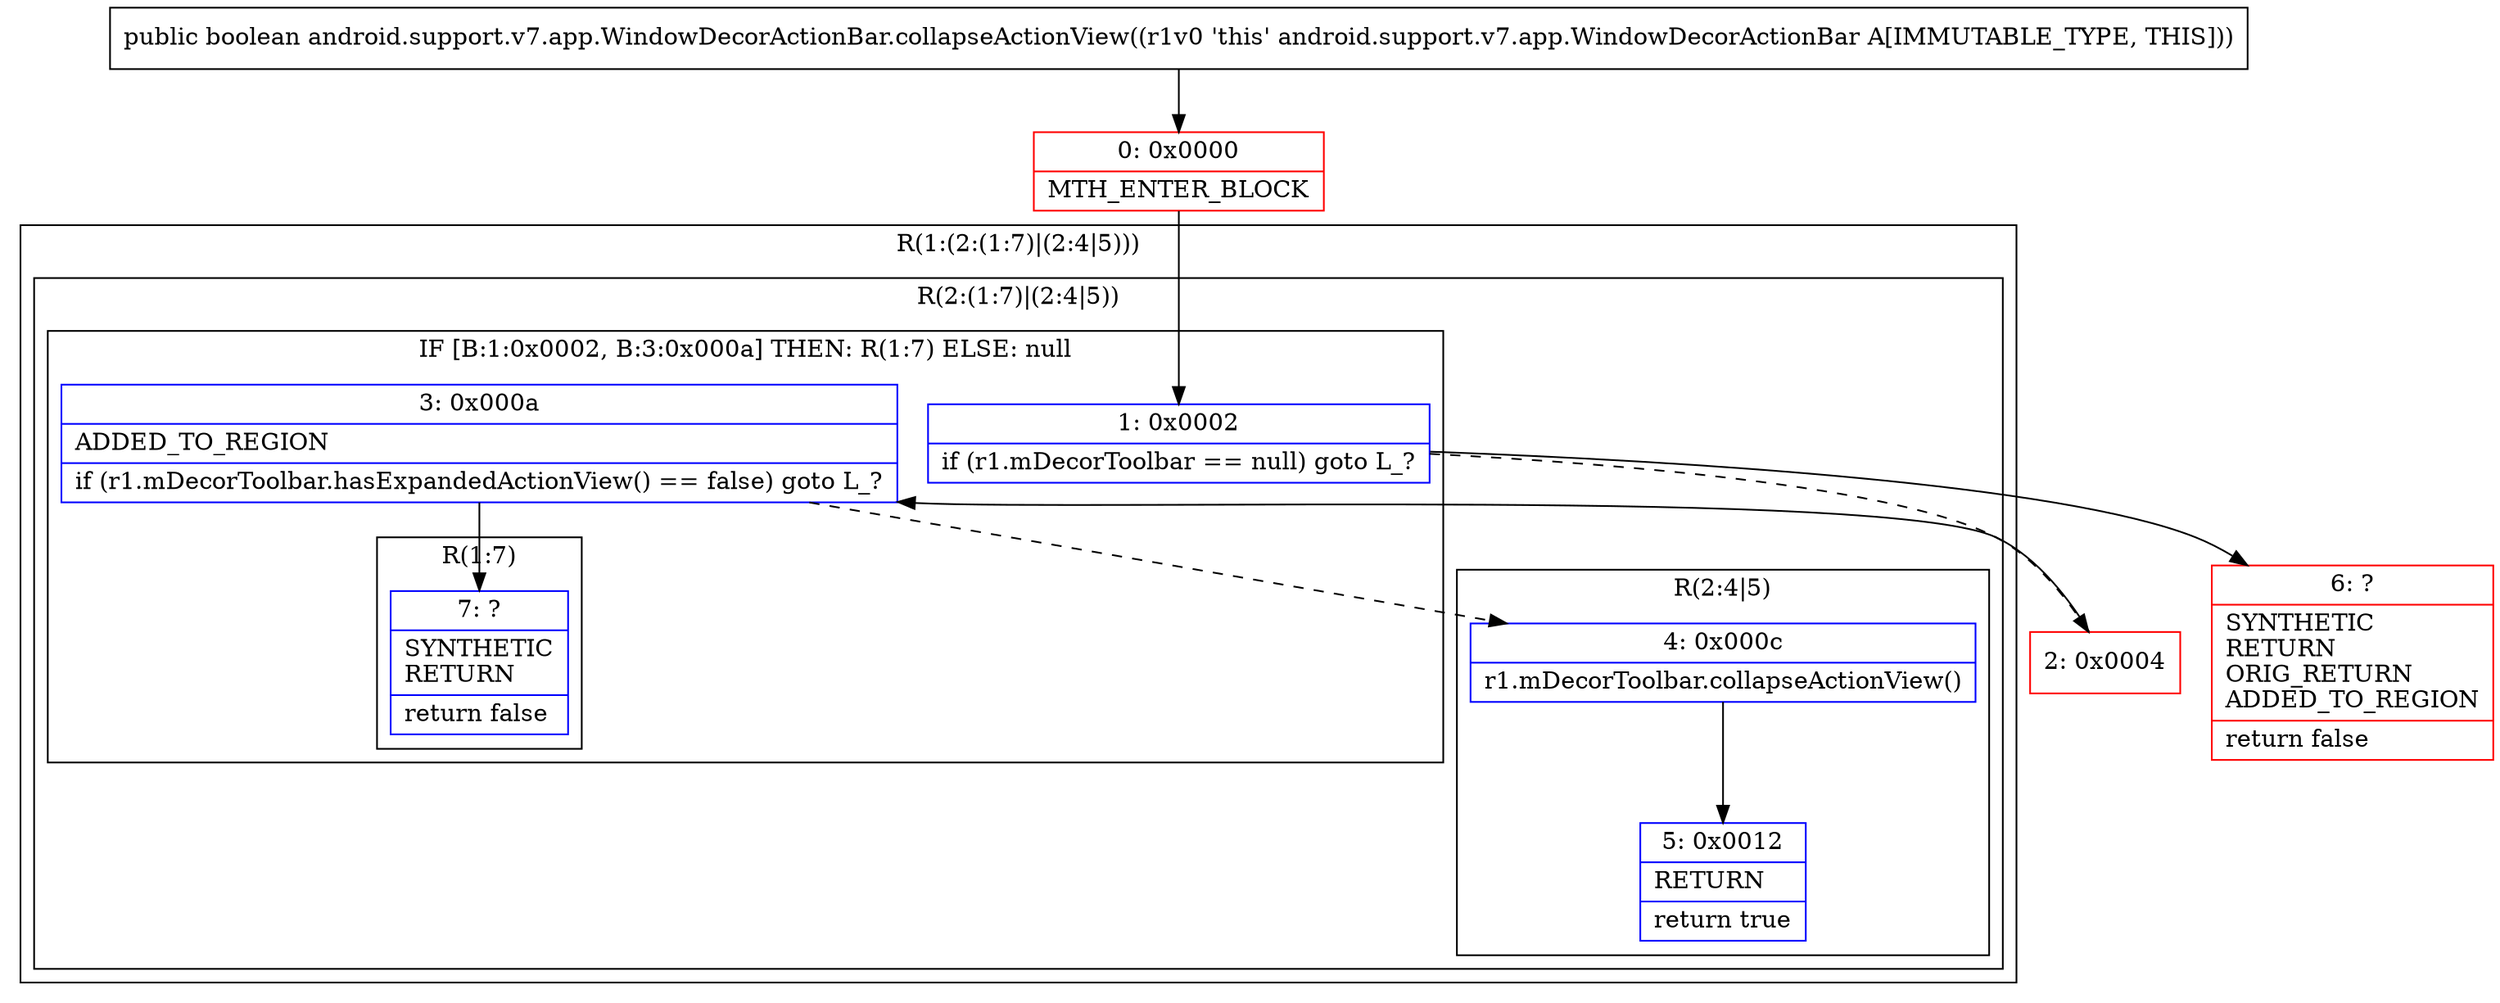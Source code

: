 digraph "CFG forandroid.support.v7.app.WindowDecorActionBar.collapseActionView()Z" {
subgraph cluster_Region_849576681 {
label = "R(1:(2:(1:7)|(2:4|5)))";
node [shape=record,color=blue];
subgraph cluster_Region_1048170743 {
label = "R(2:(1:7)|(2:4|5))";
node [shape=record,color=blue];
subgraph cluster_IfRegion_40748476 {
label = "IF [B:1:0x0002, B:3:0x000a] THEN: R(1:7) ELSE: null";
node [shape=record,color=blue];
Node_1 [shape=record,label="{1\:\ 0x0002|if (r1.mDecorToolbar == null) goto L_?\l}"];
Node_3 [shape=record,label="{3\:\ 0x000a|ADDED_TO_REGION\l|if (r1.mDecorToolbar.hasExpandedActionView() == false) goto L_?\l}"];
subgraph cluster_Region_329037029 {
label = "R(1:7)";
node [shape=record,color=blue];
Node_7 [shape=record,label="{7\:\ ?|SYNTHETIC\lRETURN\l|return false\l}"];
}
}
subgraph cluster_Region_1023858869 {
label = "R(2:4|5)";
node [shape=record,color=blue];
Node_4 [shape=record,label="{4\:\ 0x000c|r1.mDecorToolbar.collapseActionView()\l}"];
Node_5 [shape=record,label="{5\:\ 0x0012|RETURN\l|return true\l}"];
}
}
}
Node_0 [shape=record,color=red,label="{0\:\ 0x0000|MTH_ENTER_BLOCK\l}"];
Node_2 [shape=record,color=red,label="{2\:\ 0x0004}"];
Node_6 [shape=record,color=red,label="{6\:\ ?|SYNTHETIC\lRETURN\lORIG_RETURN\lADDED_TO_REGION\l|return false\l}"];
MethodNode[shape=record,label="{public boolean android.support.v7.app.WindowDecorActionBar.collapseActionView((r1v0 'this' android.support.v7.app.WindowDecorActionBar A[IMMUTABLE_TYPE, THIS])) }"];
MethodNode -> Node_0;
Node_1 -> Node_2[style=dashed];
Node_1 -> Node_6;
Node_3 -> Node_4[style=dashed];
Node_3 -> Node_7;
Node_4 -> Node_5;
Node_0 -> Node_1;
Node_2 -> Node_3;
}

